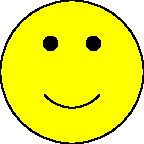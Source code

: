 import graph;

size(1inch);
filldraw(circle((0,0),1),yellow,black);
fill(circle((-.3,.4),.1),black);
fill(circle((.3,.4),.1),black);
draw(arc((0,0),.5,-140,-40));
